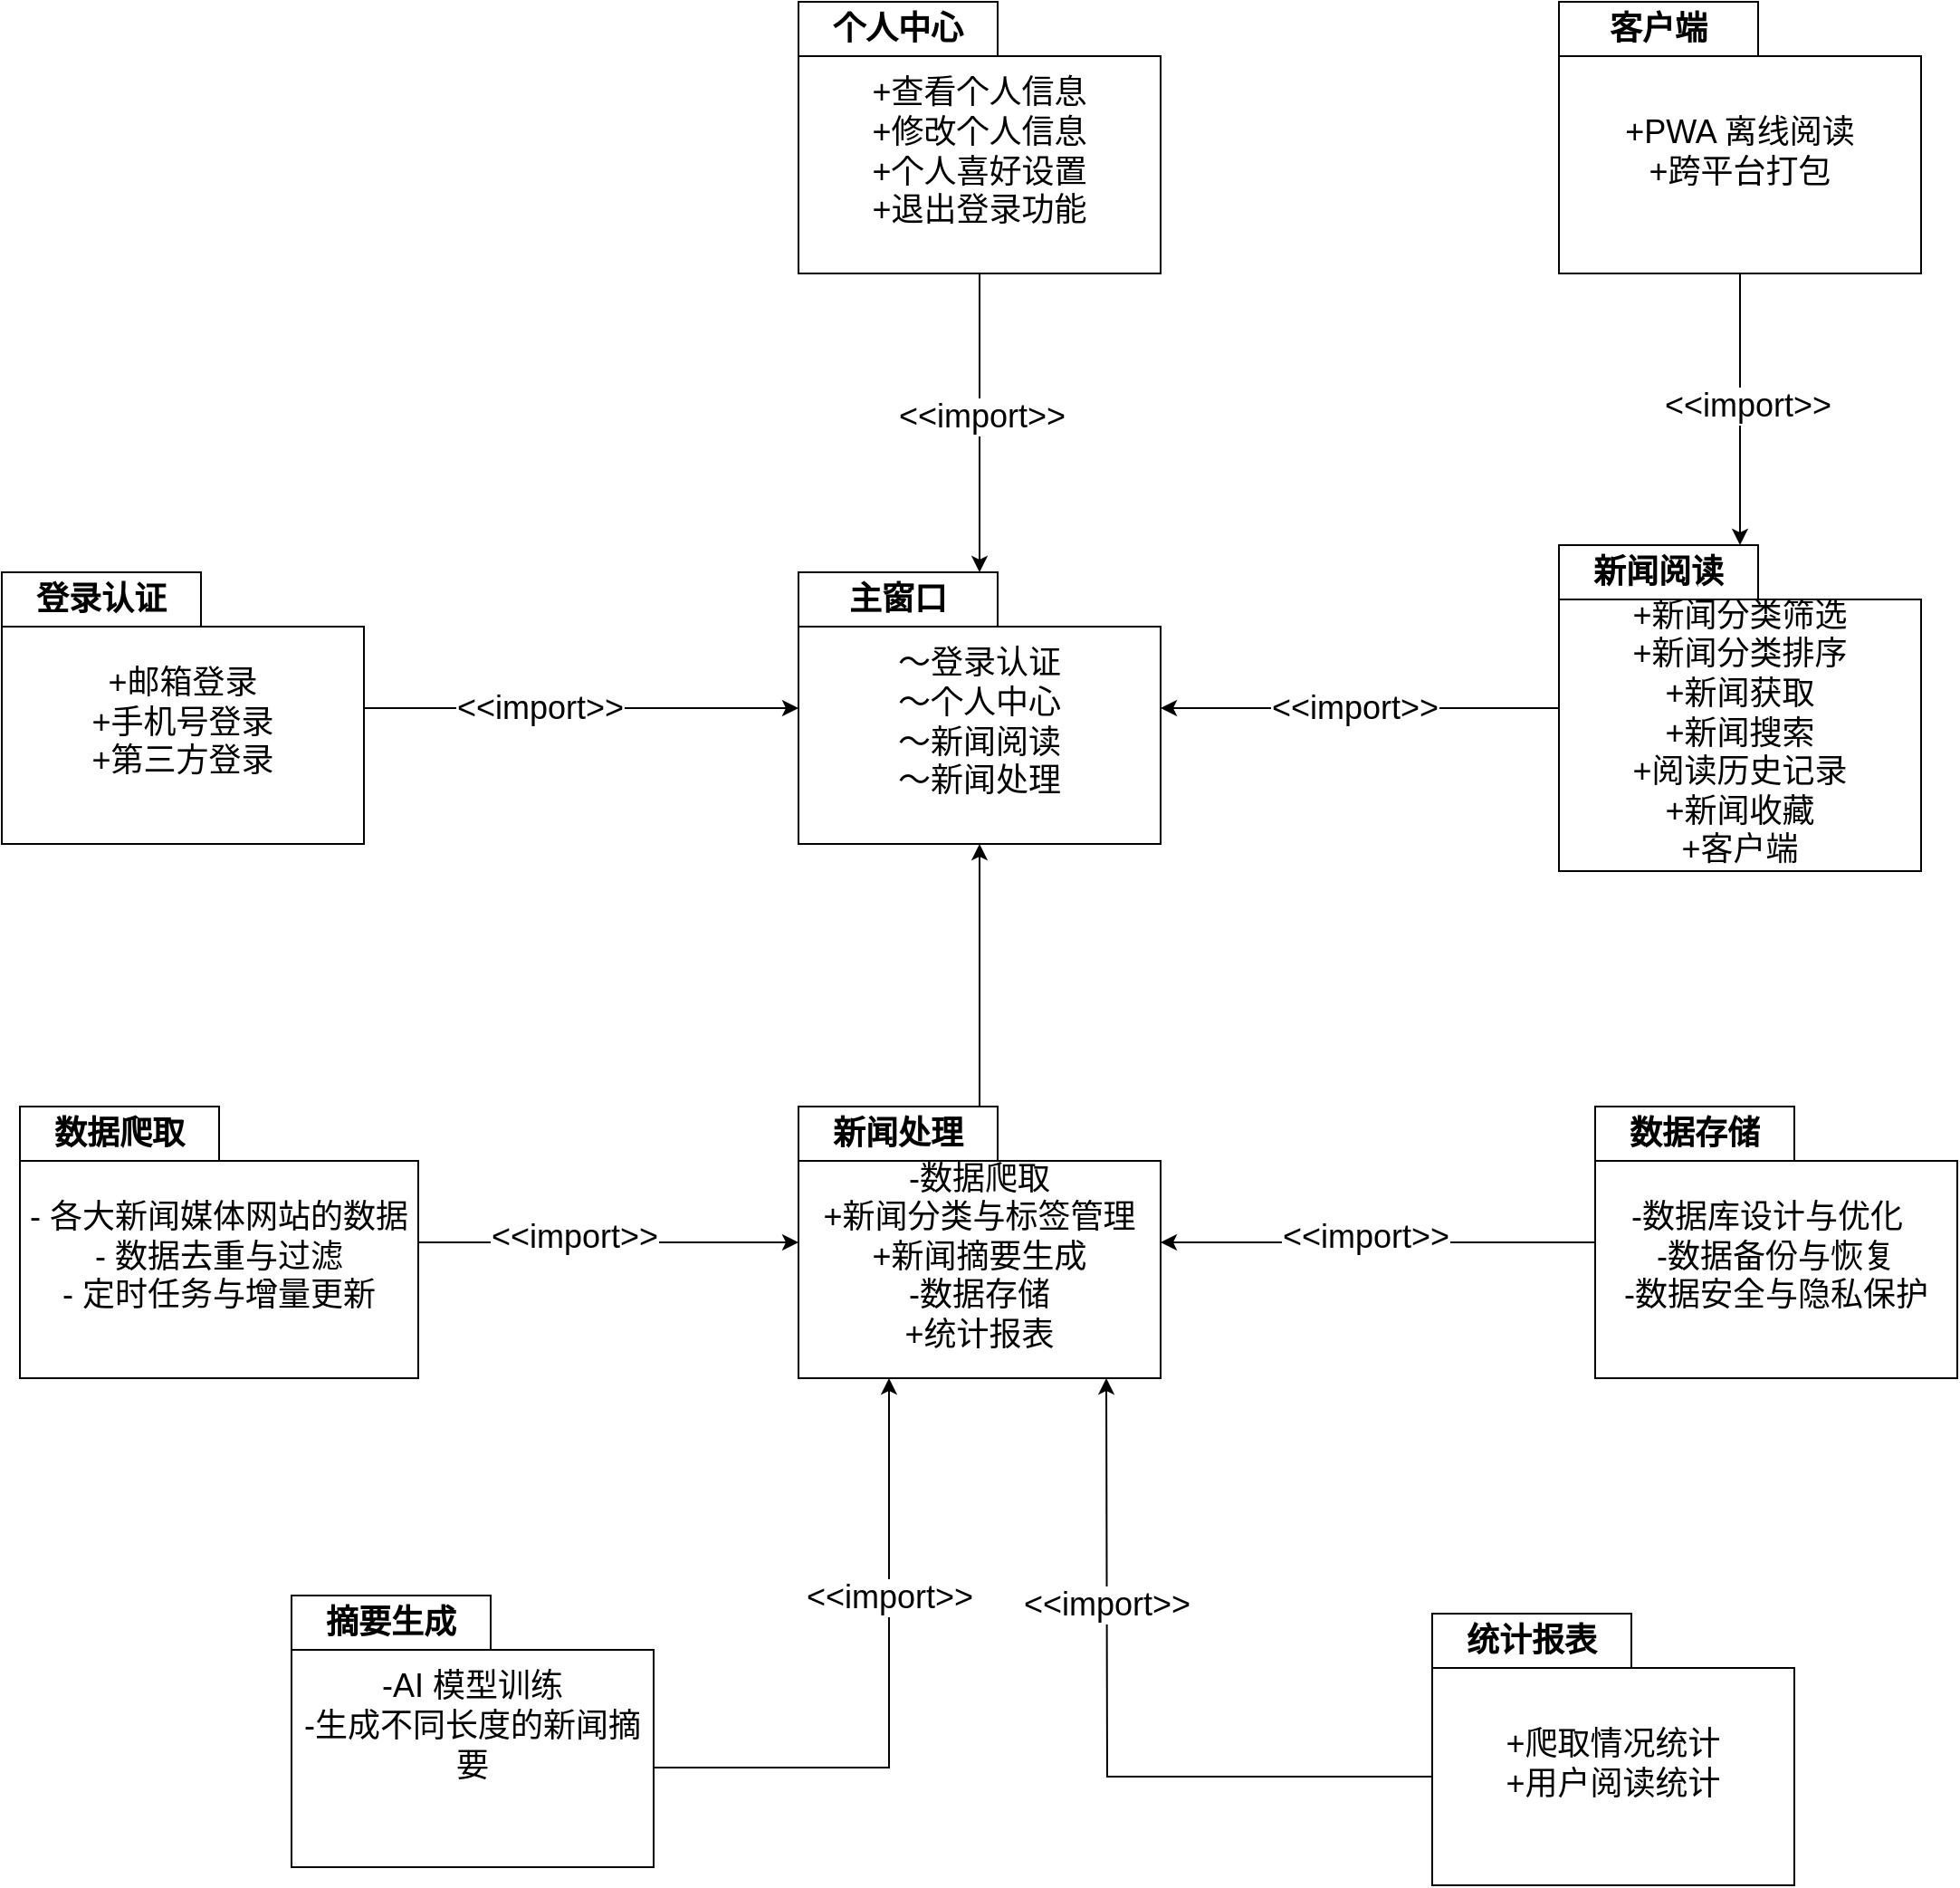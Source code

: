 <mxfile version="24.8.1">
  <diagram name="Page-1" id="5MXxclTbjZKI9ifR7EZV">
    <mxGraphModel dx="1291" dy="784" grid="1" gridSize="10" guides="1" tooltips="1" connect="1" arrows="1" fold="1" page="1" pageScale="1" pageWidth="827" pageHeight="1169" math="0" shadow="0">
      <root>
        <mxCell id="0" />
        <mxCell id="1" parent="0" />
        <mxCell id="7xmNA0W8tLS-MT6mM1au-140" value="登录认证" style="shape=folder;fontStyle=1;tabWidth=110;tabHeight=30;tabPosition=left;html=1;boundedLbl=1;labelInHeader=1;container=1;collapsible=0;whiteSpace=wrap;fontSize=18;" parent="1" vertex="1">
          <mxGeometry x="110" y="675" width="200" height="150" as="geometry" />
        </mxCell>
        <mxCell id="7xmNA0W8tLS-MT6mM1au-141" value="&lt;div style=&quot;font-size: 18px;&quot;&gt;&lt;br style=&quot;font-size: 18px;&quot;&gt;&lt;/div&gt;&lt;div style=&quot;font-size: 18px;&quot;&gt;+邮箱登录&lt;br style=&quot;font-size: 18px;&quot;&gt;&lt;/div&gt;+手机号登录&lt;br style=&quot;font-size: 18px;&quot;&gt;+第三方登录&lt;div style=&quot;font-size: 18px;&quot;&gt;&lt;br style=&quot;font-size: 18px;&quot;&gt;&lt;/div&gt;" style="html=1;strokeColor=none;resizeWidth=1;resizeHeight=1;fillColor=none;part=1;connectable=0;allowArrows=0;deletable=0;whiteSpace=wrap;fontSize=18;" parent="7xmNA0W8tLS-MT6mM1au-140" vertex="1">
          <mxGeometry width="200" height="105" relative="1" as="geometry">
            <mxPoint y="30" as="offset" />
          </mxGeometry>
        </mxCell>
        <mxCell id="7xmNA0W8tLS-MT6mM1au-142" value="主窗口" style="shape=folder;fontStyle=1;tabWidth=110;tabHeight=30;tabPosition=left;html=1;boundedLbl=1;labelInHeader=1;container=1;collapsible=0;whiteSpace=wrap;fontSize=18;" parent="1" vertex="1">
          <mxGeometry x="550" y="675" width="200" height="150" as="geometry" />
        </mxCell>
        <mxCell id="7xmNA0W8tLS-MT6mM1au-143" value="～登录认证&lt;br style=&quot;font-size: 18px;&quot;&gt;～个人中心&lt;div style=&quot;font-size: 18px;&quot;&gt;～新闻阅读&lt;br style=&quot;font-size: 18px;&quot;&gt;～新闻处理&lt;/div&gt;" style="html=1;strokeColor=none;resizeWidth=1;resizeHeight=1;fillColor=none;part=1;connectable=0;allowArrows=0;deletable=0;whiteSpace=wrap;fontSize=18;" parent="7xmNA0W8tLS-MT6mM1au-142" vertex="1">
          <mxGeometry width="200" height="105" relative="1" as="geometry">
            <mxPoint y="30" as="offset" />
          </mxGeometry>
        </mxCell>
        <mxCell id="7xmNA0W8tLS-MT6mM1au-144" value="新闻阅读" style="shape=folder;fontStyle=1;tabWidth=110;tabHeight=30;tabPosition=left;html=1;boundedLbl=1;labelInHeader=1;container=1;collapsible=0;whiteSpace=wrap;fontSize=18;" parent="1" vertex="1">
          <mxGeometry x="970" y="660" width="200" height="180" as="geometry" />
        </mxCell>
        <mxCell id="7xmNA0W8tLS-MT6mM1au-145" value="&lt;br style=&quot;font-size: 18px;&quot;&gt;+新闻分类筛选&lt;br style=&quot;font-size: 18px;&quot;&gt;+新闻分类排序&lt;br style=&quot;font-size: 18px;&quot;&gt;+新闻获取&lt;br style=&quot;font-size: 18px;&quot;&gt;+新闻搜索&lt;br style=&quot;font-size: 18px;&quot;&gt;+阅读历史记录&lt;br style=&quot;font-size: 18px;&quot;&gt;+新闻收藏&lt;br style=&quot;font-size: 18px;&quot;&gt;+客户端" style="html=1;strokeColor=none;resizeWidth=1;resizeHeight=1;fillColor=none;part=1;connectable=0;allowArrows=0;deletable=0;whiteSpace=wrap;fontSize=18;" parent="7xmNA0W8tLS-MT6mM1au-144" vertex="1">
          <mxGeometry width="200" height="126" relative="1" as="geometry">
            <mxPoint y="30" as="offset" />
          </mxGeometry>
        </mxCell>
        <mxCell id="7xmNA0W8tLS-MT6mM1au-146" value="" style="html=1;strokeColor=none;resizeWidth=1;resizeHeight=1;fillColor=none;part=1;connectable=0;allowArrows=0;deletable=0;whiteSpace=wrap;fontSize=18;" parent="1" vertex="1">
          <mxGeometry x="200" y="900" width="150" height="70" as="geometry" />
        </mxCell>
        <mxCell id="7xmNA0W8tLS-MT6mM1au-161" style="edgeStyle=orthogonalEdgeStyle;rounded=0;orthogonalLoop=1;jettySize=auto;html=1;fontSize=18;" parent="1" source="7xmNA0W8tLS-MT6mM1au-147" target="7xmNA0W8tLS-MT6mM1au-142" edge="1">
          <mxGeometry relative="1" as="geometry" />
        </mxCell>
        <mxCell id="7xmNA0W8tLS-MT6mM1au-178" value="&amp;lt;&amp;lt;import&amp;gt;&amp;gt;" style="edgeLabel;html=1;align=center;verticalAlign=middle;resizable=0;points=[];fontSize=18;" parent="7xmNA0W8tLS-MT6mM1au-161" vertex="1" connectable="0">
          <mxGeometry x="-0.041" y="1" relative="1" as="geometry">
            <mxPoint as="offset" />
          </mxGeometry>
        </mxCell>
        <mxCell id="7xmNA0W8tLS-MT6mM1au-147" value="个人中心" style="shape=folder;fontStyle=1;tabWidth=110;tabHeight=30;tabPosition=left;html=1;boundedLbl=1;labelInHeader=1;container=1;collapsible=0;whiteSpace=wrap;fontSize=18;" parent="1" vertex="1">
          <mxGeometry x="550" y="360" width="200" height="150" as="geometry" />
        </mxCell>
        <mxCell id="7xmNA0W8tLS-MT6mM1au-148" value="+查看个人信息&lt;br style=&quot;font-size: 18px;&quot;&gt;+修改个人信息&lt;br style=&quot;font-size: 18px;&quot;&gt;+个人喜好设置&lt;br style=&quot;font-size: 18px;&quot;&gt;+退出登录功能" style="html=1;strokeColor=none;resizeWidth=1;resizeHeight=1;fillColor=none;part=1;connectable=0;allowArrows=0;deletable=0;whiteSpace=wrap;fontSize=18;" parent="7xmNA0W8tLS-MT6mM1au-147" vertex="1">
          <mxGeometry width="200" height="105" relative="1" as="geometry">
            <mxPoint y="30" as="offset" />
          </mxGeometry>
        </mxCell>
        <mxCell id="7xmNA0W8tLS-MT6mM1au-149" value="新闻处理" style="shape=folder;fontStyle=1;tabWidth=110;tabHeight=30;tabPosition=left;html=1;boundedLbl=1;labelInHeader=1;container=1;collapsible=0;whiteSpace=wrap;fontSize=18;" parent="1" vertex="1">
          <mxGeometry x="550" y="970" width="200" height="150" as="geometry" />
        </mxCell>
        <mxCell id="7xmNA0W8tLS-MT6mM1au-150" value="-数据爬取&lt;br style=&quot;font-size: 18px;&quot;&gt;+新闻分类与标签管理&lt;br style=&quot;font-size: 18px;&quot;&gt;+新闻摘要生成&lt;br style=&quot;font-size: 18px;&quot;&gt;&lt;div style=&quot;font-size: 18px;&quot;&gt;-数据存储&lt;br&gt;+统计报表&lt;/div&gt;" style="html=1;strokeColor=none;resizeWidth=1;resizeHeight=1;fillColor=none;part=1;connectable=0;allowArrows=0;deletable=0;whiteSpace=wrap;fontSize=18;" parent="7xmNA0W8tLS-MT6mM1au-149" vertex="1">
          <mxGeometry width="200" height="105" relative="1" as="geometry">
            <mxPoint y="30" as="offset" />
          </mxGeometry>
        </mxCell>
        <mxCell id="7xmNA0W8tLS-MT6mM1au-155" style="rounded=0;orthogonalLoop=1;jettySize=auto;html=1;entryDx=0;entryDy=65;entryPerimeter=0;fontSize=18;" parent="1" source="7xmNA0W8tLS-MT6mM1au-140" target="7xmNA0W8tLS-MT6mM1au-142" edge="1">
          <mxGeometry relative="1" as="geometry" />
        </mxCell>
        <mxCell id="7xmNA0W8tLS-MT6mM1au-181" value="&amp;lt;&amp;lt;import&amp;gt;&amp;gt;" style="edgeLabel;html=1;align=center;verticalAlign=middle;resizable=0;points=[];fontSize=18;" parent="7xmNA0W8tLS-MT6mM1au-155" vertex="1" connectable="0">
          <mxGeometry x="-0.19" relative="1" as="geometry">
            <mxPoint as="offset" />
          </mxGeometry>
        </mxCell>
        <mxCell id="7xmNA0W8tLS-MT6mM1au-158" style="edgeStyle=orthogonalEdgeStyle;rounded=0;orthogonalLoop=1;jettySize=auto;html=1;entryDx=0;entryDy=0;entryPerimeter=0;fontSize=18;" parent="1" source="7xmNA0W8tLS-MT6mM1au-149" target="7xmNA0W8tLS-MT6mM1au-142" edge="1">
          <mxGeometry relative="1" as="geometry" />
        </mxCell>
        <mxCell id="7xmNA0W8tLS-MT6mM1au-162" style="edgeStyle=orthogonalEdgeStyle;rounded=0;orthogonalLoop=1;jettySize=auto;html=1;entryDx=150;entryDy=82.5;entryPerimeter=0;fontSize=18;" parent="1" source="7xmNA0W8tLS-MT6mM1au-144" target="7xmNA0W8tLS-MT6mM1au-142" edge="1">
          <mxGeometry relative="1" as="geometry" />
        </mxCell>
        <mxCell id="7xmNA0W8tLS-MT6mM1au-180" value="&amp;lt;&amp;lt;import&amp;gt;&amp;gt;" style="edgeLabel;html=1;align=center;verticalAlign=middle;resizable=0;points=[];fontSize=18;" parent="7xmNA0W8tLS-MT6mM1au-162" vertex="1" connectable="0">
          <mxGeometry x="0.03" relative="1" as="geometry">
            <mxPoint as="offset" />
          </mxGeometry>
        </mxCell>
        <mxCell id="7xmNA0W8tLS-MT6mM1au-163" value="" style="html=1;strokeColor=none;resizeWidth=1;resizeHeight=1;fillColor=none;part=1;connectable=0;allowArrows=0;deletable=0;whiteSpace=wrap;fontSize=18;" parent="1" vertex="1">
          <mxGeometry x="770" y="970" width="150" height="70" as="geometry" />
        </mxCell>
        <mxCell id="7xmNA0W8tLS-MT6mM1au-164" value="数据爬取" style="shape=folder;fontStyle=1;tabWidth=110;tabHeight=30;tabPosition=left;html=1;boundedLbl=1;labelInHeader=1;container=1;collapsible=0;whiteSpace=wrap;fontSize=18;" parent="1" vertex="1">
          <mxGeometry x="120" y="970" width="220" height="150" as="geometry" />
        </mxCell>
        <mxCell id="7xmNA0W8tLS-MT6mM1au-165" value="- 各大新闻媒体网站的数据&lt;br style=&quot;font-size: 18px;&quot;&gt;- 数据去重与过滤&lt;br style=&quot;font-size: 18px;&quot;&gt;&lt;div style=&quot;font-size: 18px;&quot;&gt;- 定时任务与增量更新&lt;br style=&quot;font-size: 18px;&quot;&gt;&lt;/div&gt;" style="html=1;strokeColor=none;resizeWidth=1;resizeHeight=1;fillColor=none;part=1;connectable=0;allowArrows=0;deletable=0;whiteSpace=wrap;fontSize=18;" parent="7xmNA0W8tLS-MT6mM1au-164" vertex="1">
          <mxGeometry width="220" height="105" relative="1" as="geometry">
            <mxPoint y="30" as="offset" />
          </mxGeometry>
        </mxCell>
        <mxCell id="7xmNA0W8tLS-MT6mM1au-167" value="摘要生成" style="shape=folder;fontStyle=1;tabWidth=110;tabHeight=30;tabPosition=left;html=1;boundedLbl=1;labelInHeader=1;container=1;collapsible=0;whiteSpace=wrap;fontSize=18;" parent="1" vertex="1">
          <mxGeometry x="270" y="1240" width="200" height="150" as="geometry" />
        </mxCell>
        <mxCell id="7xmNA0W8tLS-MT6mM1au-168" value="-AI 模型训练&lt;br style=&quot;font-size: 18px;&quot;&gt;-生成不同长度的新闻摘要&lt;div style=&quot;font-size: 18px;&quot;&gt;&lt;br style=&quot;font-size: 18px;&quot;&gt;&lt;/div&gt;" style="html=1;strokeColor=none;resizeWidth=1;resizeHeight=1;fillColor=none;part=1;connectable=0;allowArrows=0;deletable=0;whiteSpace=wrap;fontSize=18;" parent="7xmNA0W8tLS-MT6mM1au-167" vertex="1">
          <mxGeometry width="200" height="105" relative="1" as="geometry">
            <mxPoint y="30" as="offset" />
          </mxGeometry>
        </mxCell>
        <mxCell id="7xmNA0W8tLS-MT6mM1au-170" value="数据存储" style="shape=folder;fontStyle=1;tabWidth=110;tabHeight=30;tabPosition=left;html=1;boundedLbl=1;labelInHeader=1;container=1;collapsible=0;whiteSpace=wrap;fontSize=18;" parent="1" vertex="1">
          <mxGeometry x="990" y="970" width="200" height="150" as="geometry" />
        </mxCell>
        <mxCell id="7xmNA0W8tLS-MT6mM1au-171" value="-数据库设计与优化&lt;span style=&quot;white-space: pre; font-size: 18px;&quot;&gt;&#x9;&lt;/span&gt;&lt;br style=&quot;font-size: 18px;&quot;&gt;-数据备份与恢复&lt;div style=&quot;font-size: 18px;&quot;&gt;-数据安全与隐私保护&lt;/div&gt;" style="html=1;strokeColor=none;resizeWidth=1;resizeHeight=1;fillColor=none;part=1;connectable=0;allowArrows=0;deletable=0;whiteSpace=wrap;fontSize=18;" parent="7xmNA0W8tLS-MT6mM1au-170" vertex="1">
          <mxGeometry width="200" height="105" relative="1" as="geometry">
            <mxPoint y="30" as="offset" />
          </mxGeometry>
        </mxCell>
        <mxCell id="7xmNA0W8tLS-MT6mM1au-173" value="客户端" style="shape=folder;fontStyle=1;tabWidth=110;tabHeight=30;tabPosition=left;html=1;boundedLbl=1;labelInHeader=1;container=1;collapsible=0;whiteSpace=wrap;fontSize=18;" parent="1" vertex="1">
          <mxGeometry x="970" y="360" width="200" height="150" as="geometry" />
        </mxCell>
        <mxCell id="7xmNA0W8tLS-MT6mM1au-174" value="+PWA 离线阅读&lt;br style=&quot;font-size: 18px;&quot;&gt;+跨平台打包&lt;br style=&quot;font-size: 18px;&quot;&gt;" style="html=1;strokeColor=none;resizeWidth=1;resizeHeight=1;fillColor=none;part=1;connectable=0;allowArrows=0;deletable=0;whiteSpace=wrap;fontSize=18;" parent="7xmNA0W8tLS-MT6mM1au-173" vertex="1">
          <mxGeometry width="200" height="105" relative="1" as="geometry">
            <mxPoint y="30" as="offset" />
          </mxGeometry>
        </mxCell>
        <mxCell id="7xmNA0W8tLS-MT6mM1au-177" style="edgeStyle=orthogonalEdgeStyle;rounded=0;orthogonalLoop=1;jettySize=auto;html=1;entryDx=0;entryDy=0;entryPerimeter=0;fontSize=18;" parent="1" source="7xmNA0W8tLS-MT6mM1au-173" target="7xmNA0W8tLS-MT6mM1au-144" edge="1">
          <mxGeometry relative="1" as="geometry" />
        </mxCell>
        <mxCell id="7xmNA0W8tLS-MT6mM1au-179" value="&amp;lt;&amp;lt;import&amp;gt;&amp;gt;" style="edgeLabel;html=1;align=center;verticalAlign=middle;resizable=0;points=[];fontSize=18;" parent="7xmNA0W8tLS-MT6mM1au-177" vertex="1" connectable="0">
          <mxGeometry x="-0.028" y="4" relative="1" as="geometry">
            <mxPoint as="offset" />
          </mxGeometry>
        </mxCell>
        <mxCell id="7xmNA0W8tLS-MT6mM1au-184" value="统计报表" style="shape=folder;fontStyle=1;tabWidth=110;tabHeight=30;tabPosition=left;html=1;boundedLbl=1;labelInHeader=1;container=1;collapsible=0;whiteSpace=wrap;fontSize=18;" parent="1" vertex="1">
          <mxGeometry x="900" y="1250" width="200" height="150" as="geometry" />
        </mxCell>
        <mxCell id="7xmNA0W8tLS-MT6mM1au-185" value="+爬取情况统计&lt;br&gt;+用户阅读统计" style="html=1;strokeColor=none;resizeWidth=1;resizeHeight=1;fillColor=none;part=1;connectable=0;allowArrows=0;deletable=0;whiteSpace=wrap;fontSize=18;" parent="7xmNA0W8tLS-MT6mM1au-184" vertex="1">
          <mxGeometry width="200" height="105" relative="1" as="geometry">
            <mxPoint y="30" as="offset" />
          </mxGeometry>
        </mxCell>
        <mxCell id="7xmNA0W8tLS-MT6mM1au-186" style="edgeStyle=orthogonalEdgeStyle;rounded=0;orthogonalLoop=1;jettySize=auto;html=1;entryDx=0;entryDy=0;entryPerimeter=0;" parent="1" source="7xmNA0W8tLS-MT6mM1au-164" target="7xmNA0W8tLS-MT6mM1au-149" edge="1">
          <mxGeometry relative="1" as="geometry" />
        </mxCell>
        <mxCell id="7xmNA0W8tLS-MT6mM1au-190" value="&lt;span style=&quot;font-size: 18px;&quot;&gt;&amp;lt;&amp;lt;import&amp;gt;&amp;gt;&lt;/span&gt;" style="edgeLabel;html=1;align=center;verticalAlign=middle;resizable=0;points=[];" parent="7xmNA0W8tLS-MT6mM1au-186" vertex="1" connectable="0">
          <mxGeometry x="-0.184" y="3" relative="1" as="geometry">
            <mxPoint as="offset" />
          </mxGeometry>
        </mxCell>
        <mxCell id="7xmNA0W8tLS-MT6mM1au-187" style="edgeStyle=orthogonalEdgeStyle;rounded=0;orthogonalLoop=1;jettySize=auto;html=1;entryDx=200;entryDy=90;entryPerimeter=0;" parent="1" source="7xmNA0W8tLS-MT6mM1au-170" target="7xmNA0W8tLS-MT6mM1au-149" edge="1">
          <mxGeometry relative="1" as="geometry" />
        </mxCell>
        <mxCell id="7xmNA0W8tLS-MT6mM1au-191" value="&lt;span style=&quot;font-size: 18px;&quot;&gt;&amp;lt;&amp;lt;import&amp;gt;&amp;gt;&lt;/span&gt;" style="edgeLabel;html=1;align=center;verticalAlign=middle;resizable=0;points=[];" parent="7xmNA0W8tLS-MT6mM1au-187" vertex="1" connectable="0">
          <mxGeometry x="0.058" y="-3" relative="1" as="geometry">
            <mxPoint as="offset" />
          </mxGeometry>
        </mxCell>
        <mxCell id="7xmNA0W8tLS-MT6mM1au-188" style="edgeStyle=orthogonalEdgeStyle;rounded=0;orthogonalLoop=1;jettySize=auto;html=1;entryDx=0;entryDy=0;entryPerimeter=0;" parent="1" source="7xmNA0W8tLS-MT6mM1au-167" target="7xmNA0W8tLS-MT6mM1au-149" edge="1">
          <mxGeometry relative="1" as="geometry">
            <Array as="points">
              <mxPoint x="600" y="1335" />
            </Array>
          </mxGeometry>
        </mxCell>
        <mxCell id="7xmNA0W8tLS-MT6mM1au-192" value="&lt;span style=&quot;font-size: 18px;&quot;&gt;&amp;lt;&amp;lt;import&amp;gt;&amp;gt;&lt;/span&gt;" style="edgeLabel;html=1;align=center;verticalAlign=middle;resizable=0;points=[];" parent="7xmNA0W8tLS-MT6mM1au-188" vertex="1" connectable="0">
          <mxGeometry x="0.299" relative="1" as="geometry">
            <mxPoint as="offset" />
          </mxGeometry>
        </mxCell>
        <mxCell id="7xmNA0W8tLS-MT6mM1au-189" style="edgeStyle=orthogonalEdgeStyle;rounded=0;orthogonalLoop=1;jettySize=auto;html=1;entryDx=0;entryDy=0;entryPerimeter=0;exitX=0;exitY=0;exitDx=0;exitDy=90;exitPerimeter=0;" parent="1" source="7xmNA0W8tLS-MT6mM1au-184" edge="1">
          <mxGeometry relative="1" as="geometry">
            <mxPoint x="919" y="1333.95" as="sourcePoint" />
            <mxPoint x="720" y="1120.0" as="targetPoint" />
          </mxGeometry>
        </mxCell>
        <mxCell id="7xmNA0W8tLS-MT6mM1au-193" value="&lt;span style=&quot;font-size: 18px;&quot;&gt;&amp;lt;&amp;lt;import&amp;gt;&amp;gt;&lt;/span&gt;" style="edgeLabel;html=1;align=center;verticalAlign=middle;resizable=0;points=[];" parent="7xmNA0W8tLS-MT6mM1au-189" vertex="1" connectable="0">
          <mxGeometry x="0.374" y="1" relative="1" as="geometry">
            <mxPoint as="offset" />
          </mxGeometry>
        </mxCell>
      </root>
    </mxGraphModel>
  </diagram>
</mxfile>

